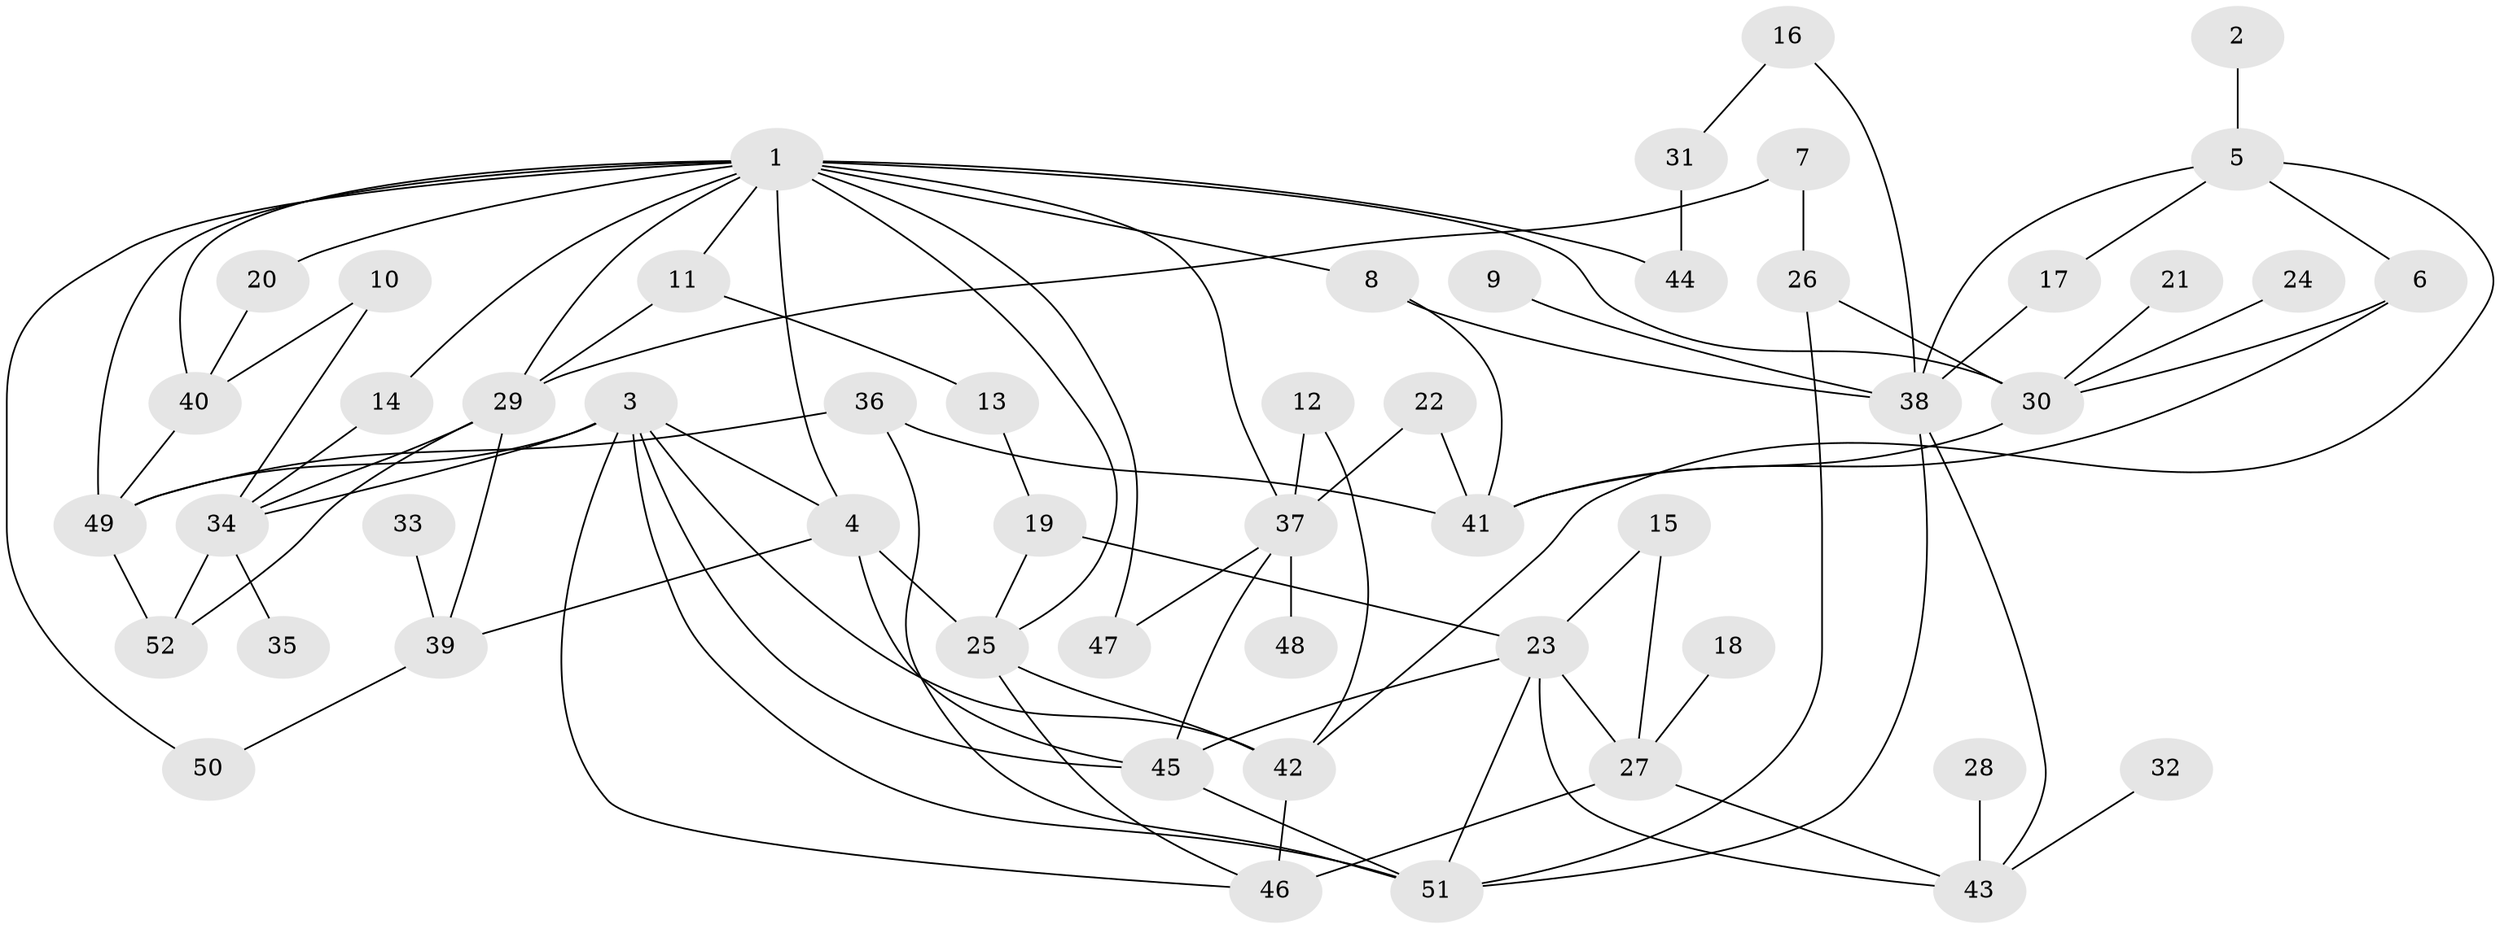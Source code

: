 // original degree distribution, {3: 0.17307692307692307, 7: 0.019230769230769232, 6: 0.04807692307692308, 4: 0.19230769230769232, 2: 0.3173076923076923, 5: 0.038461538461538464, 1: 0.21153846153846154}
// Generated by graph-tools (version 1.1) at 2025/25/03/09/25 03:25:30]
// undirected, 52 vertices, 90 edges
graph export_dot {
graph [start="1"]
  node [color=gray90,style=filled];
  1;
  2;
  3;
  4;
  5;
  6;
  7;
  8;
  9;
  10;
  11;
  12;
  13;
  14;
  15;
  16;
  17;
  18;
  19;
  20;
  21;
  22;
  23;
  24;
  25;
  26;
  27;
  28;
  29;
  30;
  31;
  32;
  33;
  34;
  35;
  36;
  37;
  38;
  39;
  40;
  41;
  42;
  43;
  44;
  45;
  46;
  47;
  48;
  49;
  50;
  51;
  52;
  1 -- 4 [weight=1.0];
  1 -- 8 [weight=1.0];
  1 -- 11 [weight=1.0];
  1 -- 14 [weight=1.0];
  1 -- 20 [weight=1.0];
  1 -- 25 [weight=1.0];
  1 -- 29 [weight=1.0];
  1 -- 30 [weight=2.0];
  1 -- 37 [weight=1.0];
  1 -- 40 [weight=1.0];
  1 -- 44 [weight=1.0];
  1 -- 47 [weight=1.0];
  1 -- 49 [weight=1.0];
  1 -- 50 [weight=1.0];
  2 -- 5 [weight=1.0];
  3 -- 4 [weight=1.0];
  3 -- 34 [weight=1.0];
  3 -- 42 [weight=1.0];
  3 -- 45 [weight=1.0];
  3 -- 46 [weight=1.0];
  3 -- 49 [weight=1.0];
  3 -- 51 [weight=1.0];
  4 -- 25 [weight=1.0];
  4 -- 39 [weight=1.0];
  4 -- 45 [weight=1.0];
  5 -- 6 [weight=1.0];
  5 -- 17 [weight=1.0];
  5 -- 38 [weight=1.0];
  5 -- 42 [weight=1.0];
  6 -- 30 [weight=1.0];
  6 -- 41 [weight=1.0];
  7 -- 26 [weight=1.0];
  7 -- 29 [weight=1.0];
  8 -- 38 [weight=1.0];
  8 -- 41 [weight=1.0];
  9 -- 38 [weight=1.0];
  10 -- 34 [weight=1.0];
  10 -- 40 [weight=1.0];
  11 -- 13 [weight=1.0];
  11 -- 29 [weight=1.0];
  12 -- 37 [weight=1.0];
  12 -- 42 [weight=1.0];
  13 -- 19 [weight=1.0];
  14 -- 34 [weight=1.0];
  15 -- 23 [weight=1.0];
  15 -- 27 [weight=1.0];
  16 -- 31 [weight=1.0];
  16 -- 38 [weight=1.0];
  17 -- 38 [weight=1.0];
  18 -- 27 [weight=1.0];
  19 -- 23 [weight=1.0];
  19 -- 25 [weight=1.0];
  20 -- 40 [weight=1.0];
  21 -- 30 [weight=1.0];
  22 -- 37 [weight=1.0];
  22 -- 41 [weight=1.0];
  23 -- 27 [weight=1.0];
  23 -- 43 [weight=1.0];
  23 -- 45 [weight=1.0];
  23 -- 51 [weight=1.0];
  24 -- 30 [weight=1.0];
  25 -- 42 [weight=1.0];
  25 -- 46 [weight=1.0];
  26 -- 30 [weight=1.0];
  26 -- 51 [weight=1.0];
  27 -- 43 [weight=1.0];
  27 -- 46 [weight=1.0];
  28 -- 43 [weight=1.0];
  29 -- 34 [weight=1.0];
  29 -- 39 [weight=1.0];
  29 -- 52 [weight=1.0];
  30 -- 41 [weight=1.0];
  31 -- 44 [weight=1.0];
  32 -- 43 [weight=1.0];
  33 -- 39 [weight=1.0];
  34 -- 35 [weight=1.0];
  34 -- 52 [weight=1.0];
  36 -- 41 [weight=1.0];
  36 -- 49 [weight=1.0];
  36 -- 51 [weight=1.0];
  37 -- 45 [weight=1.0];
  37 -- 47 [weight=1.0];
  37 -- 48 [weight=1.0];
  38 -- 43 [weight=1.0];
  38 -- 51 [weight=1.0];
  39 -- 50 [weight=1.0];
  40 -- 49 [weight=1.0];
  42 -- 46 [weight=1.0];
  45 -- 51 [weight=1.0];
  49 -- 52 [weight=1.0];
}
